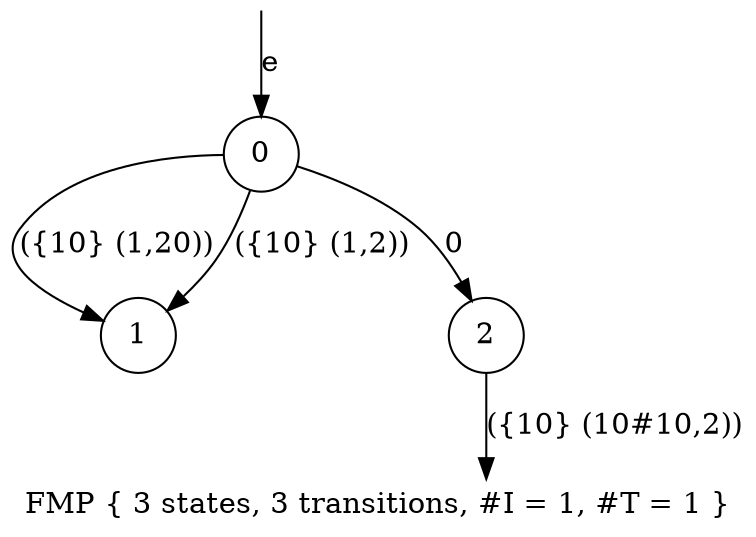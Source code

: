 digraph vcsn {
label="FMP { 3 states, 3 transitions, #I = 1, #T = 1 }";
node [shape=circle];
"FMP1" [style=invis,label="",width=.01,height=.01];
"FMP1" -> "FMP0" [label="e"];
"FMP0" [label="0"];
"FMP2" [label="1"];
"FMP4" [style=invis,label="",width=.01,height=.01];
"FMP3" -> "FMP4" [label="({10} (10#10,2))"];
"FMP3" [label="2"];
"FMP0" -> "FMP2" [label="({10} (1,20))"];
"FMP0" -> "FMP3" [label="0"];
"FMP0" -> "FMP2" [label="({10} (1,2))"];
}
